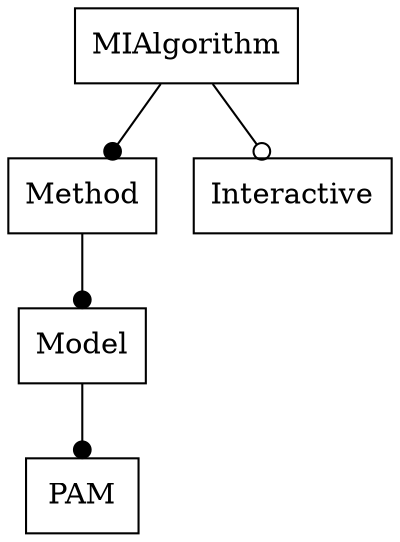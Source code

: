 digraph res3 {
graph [rankdir=TB];
node [shape=box];
edge [arrowhead=normal];
193[label="MIAlgorithm",]
194[label="PAM",]
195[label="Model",]
196[label="Method",]
198[label="Interactive",]
193->198[arrowhead=odot];
193->196[arrowhead=dot];
196->195[arrowhead=dot];
195->194[arrowhead=dot];
}